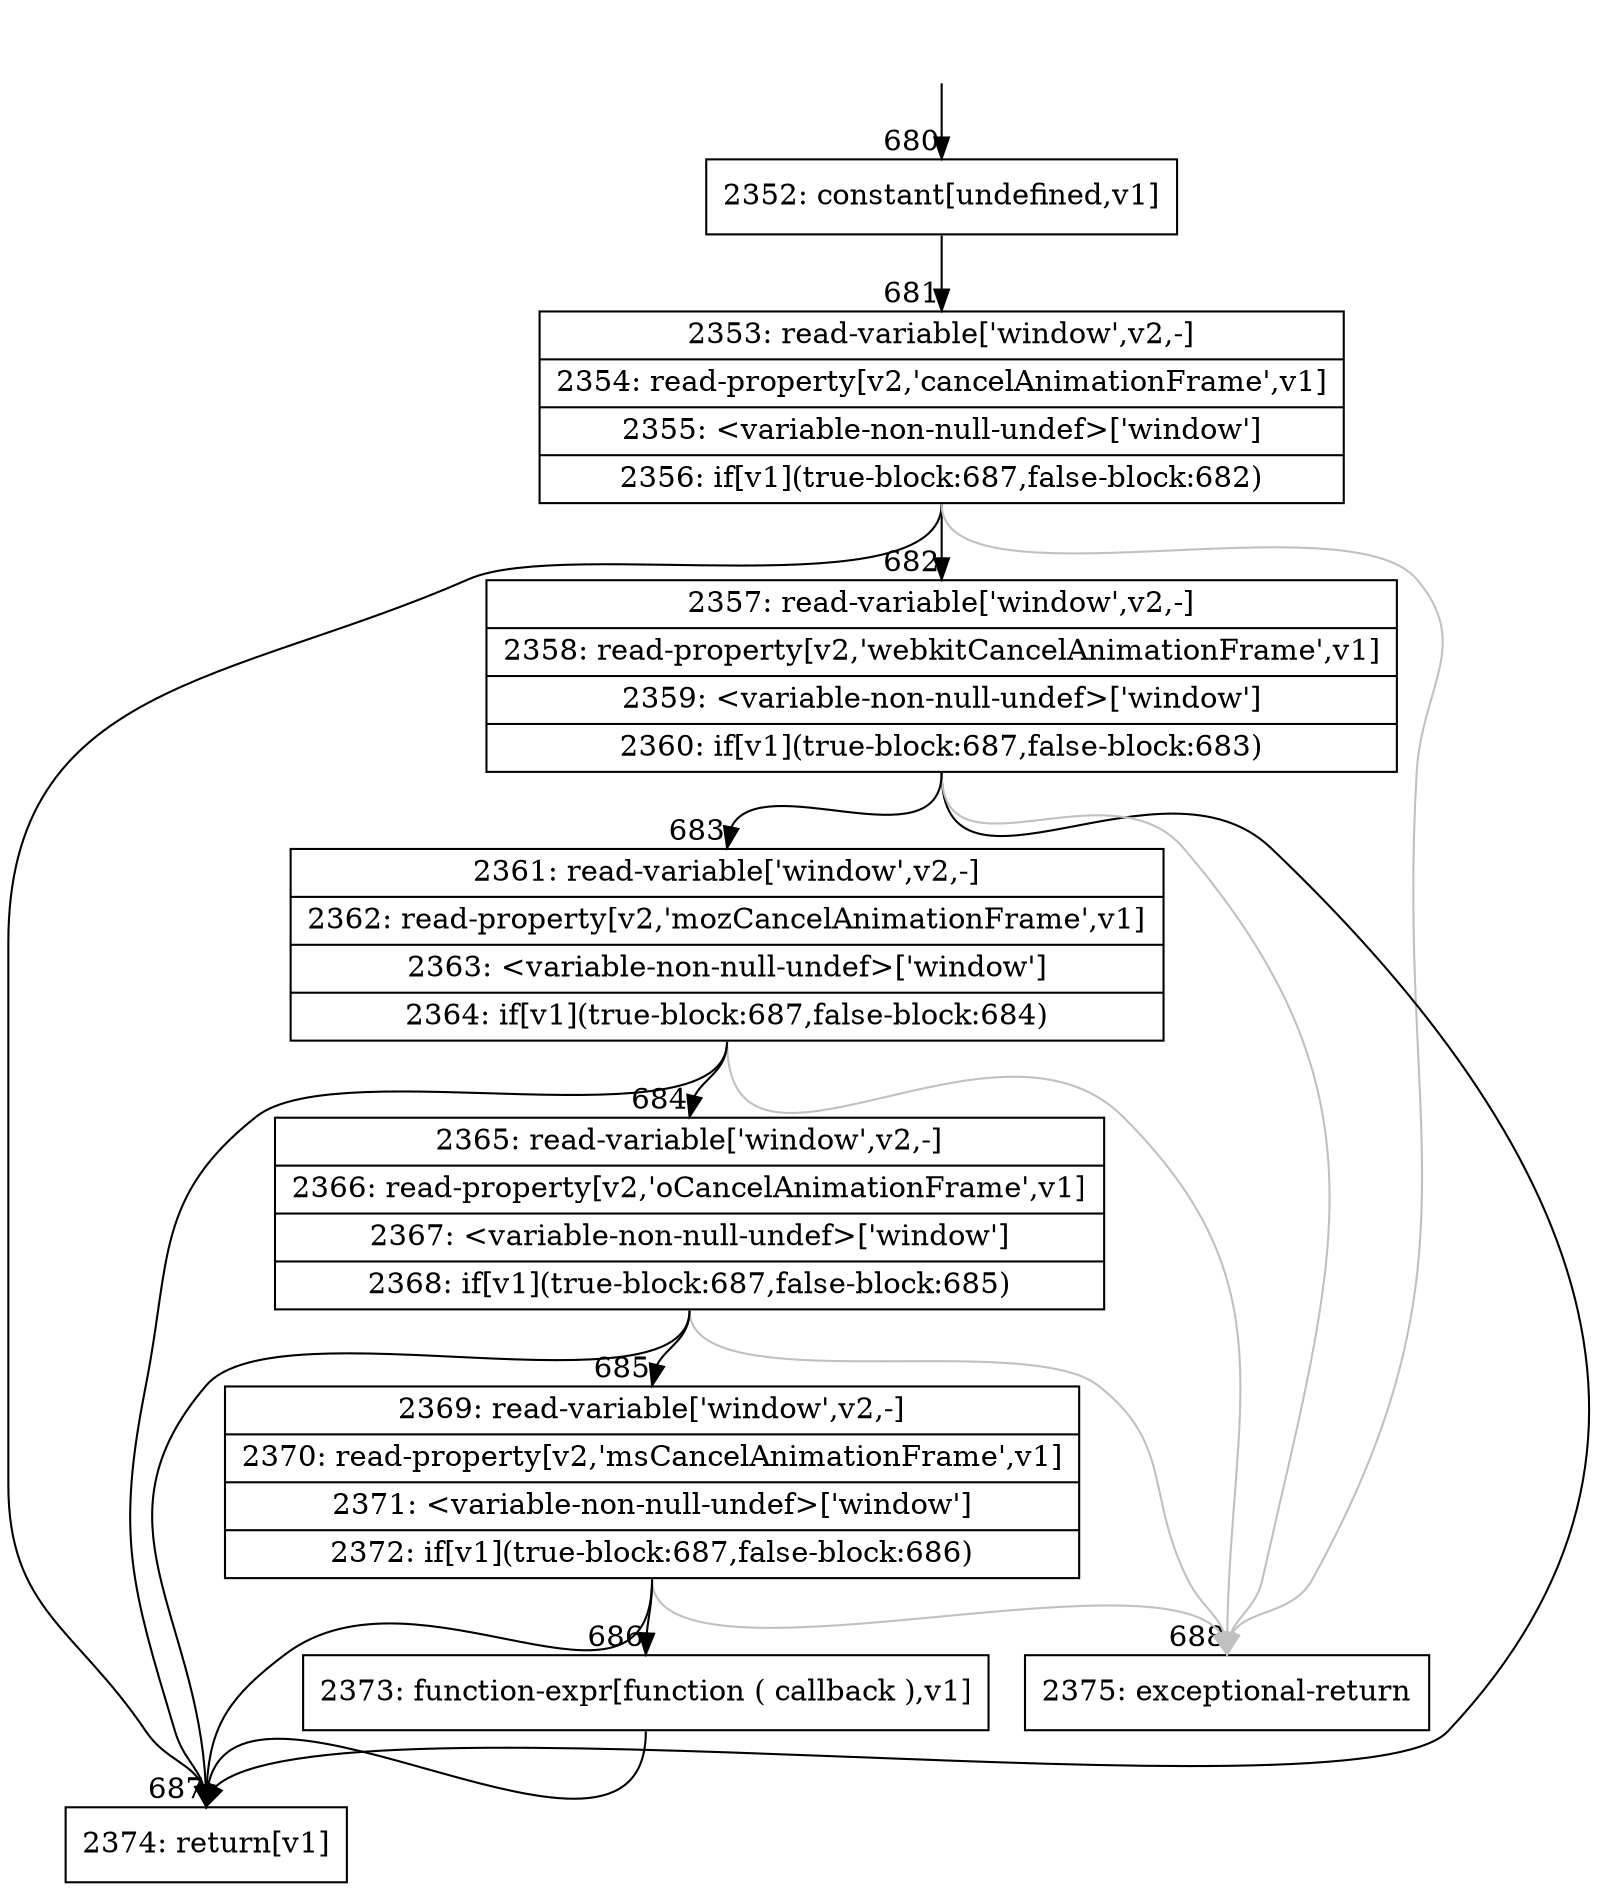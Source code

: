 digraph {
rankdir="TD"
BB_entry73[shape=none,label=""];
BB_entry73 -> BB680 [tailport=s, headport=n, headlabel="    680"]
BB680 [shape=record label="{2352: constant[undefined,v1]}" ] 
BB680 -> BB681 [tailport=s, headport=n, headlabel="      681"]
BB681 [shape=record label="{2353: read-variable['window',v2,-]|2354: read-property[v2,'cancelAnimationFrame',v1]|2355: \<variable-non-null-undef\>['window']|2356: if[v1](true-block:687,false-block:682)}" ] 
BB681 -> BB687 [tailport=s, headport=n, headlabel="      687"]
BB681 -> BB682 [tailport=s, headport=n, headlabel="      682"]
BB681 -> BB688 [tailport=s, headport=n, color=gray, headlabel="      688"]
BB682 [shape=record label="{2357: read-variable['window',v2,-]|2358: read-property[v2,'webkitCancelAnimationFrame',v1]|2359: \<variable-non-null-undef\>['window']|2360: if[v1](true-block:687,false-block:683)}" ] 
BB682 -> BB687 [tailport=s, headport=n]
BB682 -> BB683 [tailport=s, headport=n, headlabel="      683"]
BB682 -> BB688 [tailport=s, headport=n, color=gray]
BB683 [shape=record label="{2361: read-variable['window',v2,-]|2362: read-property[v2,'mozCancelAnimationFrame',v1]|2363: \<variable-non-null-undef\>['window']|2364: if[v1](true-block:687,false-block:684)}" ] 
BB683 -> BB687 [tailport=s, headport=n]
BB683 -> BB684 [tailport=s, headport=n, headlabel="      684"]
BB683 -> BB688 [tailport=s, headport=n, color=gray]
BB684 [shape=record label="{2365: read-variable['window',v2,-]|2366: read-property[v2,'oCancelAnimationFrame',v1]|2367: \<variable-non-null-undef\>['window']|2368: if[v1](true-block:687,false-block:685)}" ] 
BB684 -> BB687 [tailport=s, headport=n]
BB684 -> BB685 [tailport=s, headport=n, headlabel="      685"]
BB684 -> BB688 [tailport=s, headport=n, color=gray]
BB685 [shape=record label="{2369: read-variable['window',v2,-]|2370: read-property[v2,'msCancelAnimationFrame',v1]|2371: \<variable-non-null-undef\>['window']|2372: if[v1](true-block:687,false-block:686)}" ] 
BB685 -> BB687 [tailport=s, headport=n]
BB685 -> BB686 [tailport=s, headport=n, headlabel="      686"]
BB685 -> BB688 [tailport=s, headport=n, color=gray]
BB686 [shape=record label="{2373: function-expr[function ( callback ),v1]}" ] 
BB686 -> BB687 [tailport=s, headport=n]
BB687 [shape=record label="{2374: return[v1]}" ] 
BB688 [shape=record label="{2375: exceptional-return}" ] 
//#$~ 684
}

